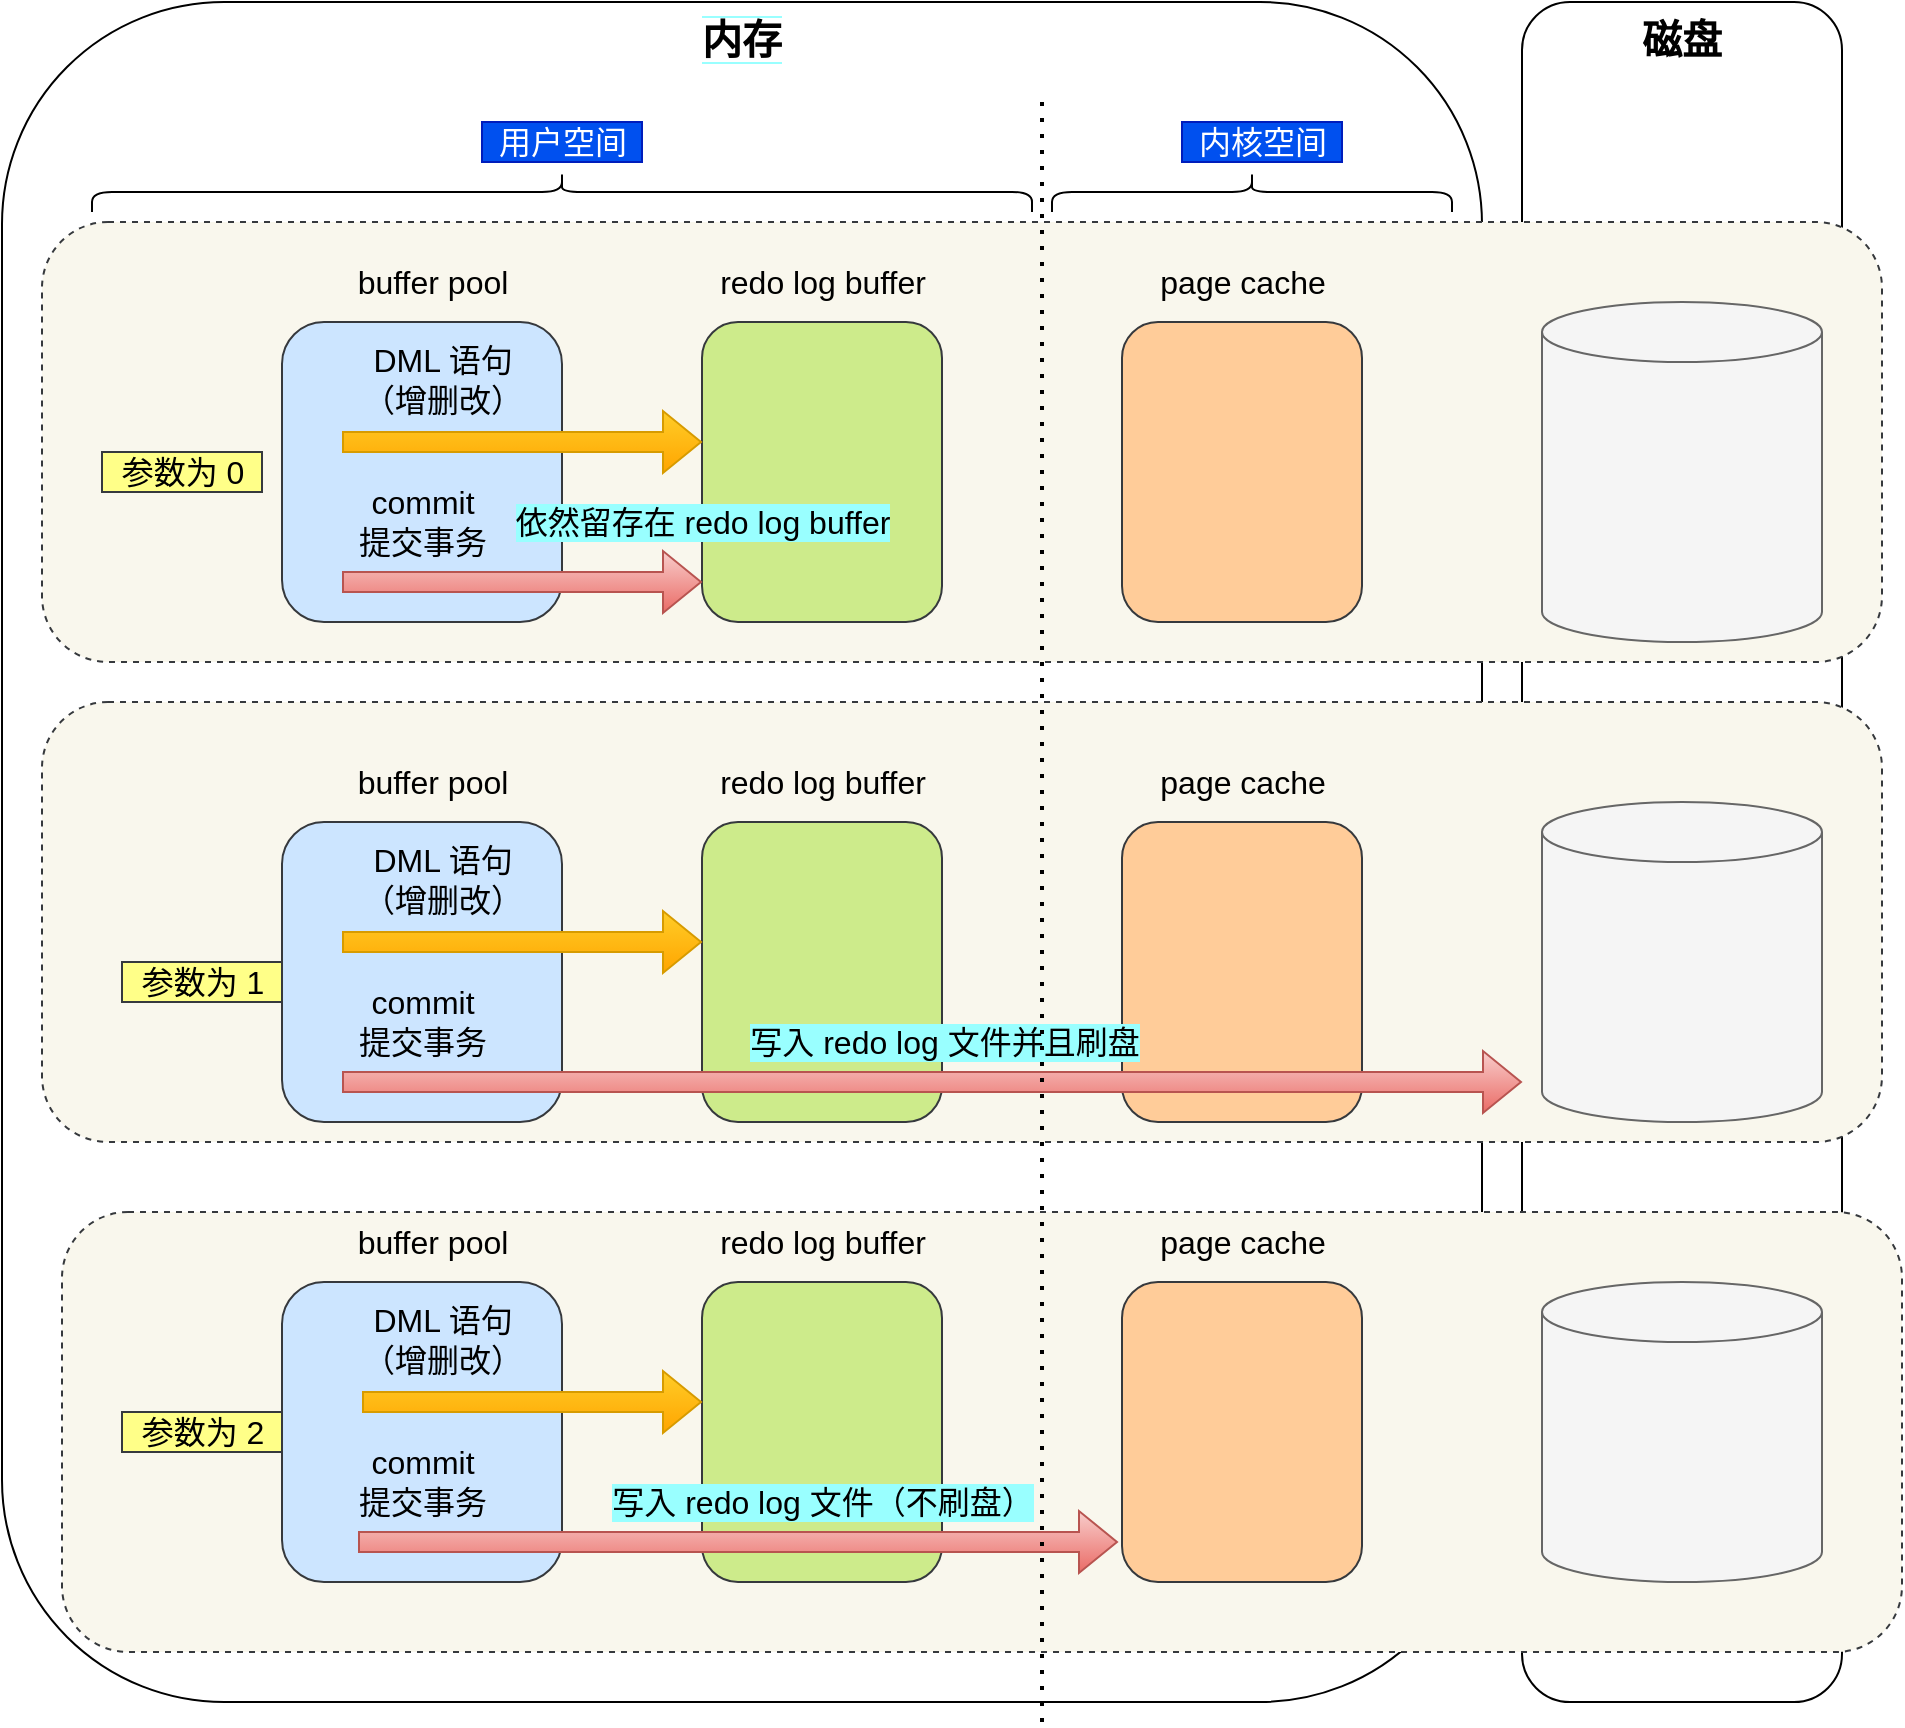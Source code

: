 <mxfile version="20.0.1" type="github">
  <diagram id="vPrcXZOmzuV0REW5pcch" name="Page-1">
    <mxGraphModel dx="916" dy="1884" grid="1" gridSize="10" guides="1" tooltips="1" connect="1" arrows="1" fold="1" page="1" pageScale="1" pageWidth="827" pageHeight="1169" math="0" shadow="0">
      <root>
        <mxCell id="0" />
        <mxCell id="1" parent="0" />
        <mxCell id="l0K1ojQIf0pkBlHeoTDS-19" value="&lt;font style=&quot;font-size: 20px;&quot;&gt;&lt;b&gt;磁盘&lt;/b&gt;&lt;/font&gt;" style="rounded=1;whiteSpace=wrap;html=1;fontSize=16;verticalAlign=top;" vertex="1" parent="1">
          <mxGeometry x="780" y="-10" width="160" height="850" as="geometry" />
        </mxCell>
        <mxCell id="l0K1ojQIf0pkBlHeoTDS-73" value="&lt;font style=&quot;font-size: 20px;&quot; color=&quot;#000000&quot;&gt;&lt;b style=&quot;background-color: rgb(255, 255, 255);&quot;&gt;内存&lt;/b&gt;&lt;/font&gt;" style="rounded=1;whiteSpace=wrap;html=1;labelBackgroundColor=#99FFFF;fontSize=16;fontColor=#99FFFF;strokeColor=default;fillColor=default;verticalAlign=top;" vertex="1" parent="1">
          <mxGeometry x="20" y="-10" width="740" height="850" as="geometry" />
        </mxCell>
        <mxCell id="l0K1ojQIf0pkBlHeoTDS-66" value="" style="rounded=1;whiteSpace=wrap;html=1;labelBackgroundColor=#99FFFF;fontSize=16;dashed=1;fillColor=#f9f7ed;strokeColor=#36393d;" vertex="1" parent="1">
          <mxGeometry x="50" y="595" width="920" height="220" as="geometry" />
        </mxCell>
        <mxCell id="l0K1ojQIf0pkBlHeoTDS-65" value="" style="rounded=1;whiteSpace=wrap;html=1;labelBackgroundColor=#99FFFF;fontSize=16;dashed=1;fillColor=#f9f7ed;strokeColor=#36393d;" vertex="1" parent="1">
          <mxGeometry x="40" y="340" width="920" height="220" as="geometry" />
        </mxCell>
        <mxCell id="l0K1ojQIf0pkBlHeoTDS-62" value="" style="rounded=1;whiteSpace=wrap;html=1;labelBackgroundColor=#99FFFF;fontSize=16;dashed=1;fillColor=#f9f7ed;strokeColor=#36393d;" vertex="1" parent="1">
          <mxGeometry x="40" y="100" width="920" height="220" as="geometry" />
        </mxCell>
        <mxCell id="l0K1ojQIf0pkBlHeoTDS-1" value="" style="rounded=1;whiteSpace=wrap;html=1;fontSize=16;fillColor=#cce5ff;strokeColor=#36393d;" vertex="1" parent="1">
          <mxGeometry x="160" y="150" width="140" height="150" as="geometry" />
        </mxCell>
        <mxCell id="l0K1ojQIf0pkBlHeoTDS-4" value="&lt;span style=&quot;&quot;&gt;redo log buffer&lt;/span&gt;" style="text;html=1;align=center;verticalAlign=middle;resizable=0;points=[];autosize=1;strokeColor=none;fillColor=none;fontSize=16;" vertex="1" parent="1">
          <mxGeometry x="370" y="120" width="120" height="20" as="geometry" />
        </mxCell>
        <mxCell id="l0K1ojQIf0pkBlHeoTDS-5" value="buffer pool" style="text;html=1;align=center;verticalAlign=middle;resizable=0;points=[];autosize=1;strokeColor=none;fillColor=none;fontSize=16;" vertex="1" parent="1">
          <mxGeometry x="190" y="120" width="90" height="20" as="geometry" />
        </mxCell>
        <mxCell id="l0K1ojQIf0pkBlHeoTDS-6" value="" style="rounded=1;whiteSpace=wrap;html=1;fontSize=16;fillColor=#cdeb8b;strokeColor=#36393d;" vertex="1" parent="1">
          <mxGeometry x="370" y="150" width="120" height="150" as="geometry" />
        </mxCell>
        <mxCell id="l0K1ojQIf0pkBlHeoTDS-8" value="DML 语句&lt;br&gt;（增删改）" style="text;html=1;align=center;verticalAlign=middle;resizable=0;points=[];autosize=1;strokeColor=none;fillColor=none;fontSize=16;" vertex="1" parent="1">
          <mxGeometry x="190" y="159" width="100" height="40" as="geometry" />
        </mxCell>
        <mxCell id="l0K1ojQIf0pkBlHeoTDS-9" value="" style="shape=flexArrow;endArrow=classic;html=1;rounded=0;fontSize=16;fillColor=#f8cecc;gradientColor=#ea6b66;strokeColor=#b85450;" edge="1" parent="1">
          <mxGeometry width="50" height="50" relative="1" as="geometry">
            <mxPoint x="190" y="280" as="sourcePoint" />
            <mxPoint x="370" y="280" as="targetPoint" />
          </mxGeometry>
        </mxCell>
        <mxCell id="l0K1ojQIf0pkBlHeoTDS-10" value="commit&lt;br&gt;提交事务" style="text;html=1;align=center;verticalAlign=middle;resizable=0;points=[];autosize=1;strokeColor=none;fillColor=none;fontSize=16;" vertex="1" parent="1">
          <mxGeometry x="190" y="230" width="80" height="40" as="geometry" />
        </mxCell>
        <mxCell id="l0K1ojQIf0pkBlHeoTDS-17" value="" style="shape=cylinder3;whiteSpace=wrap;html=1;boundedLbl=1;backgroundOutline=1;size=15;fontSize=16;fillColor=#f5f5f5;fontColor=#333333;strokeColor=#666666;" vertex="1" parent="1">
          <mxGeometry x="790" y="140" width="140" height="170" as="geometry" />
        </mxCell>
        <mxCell id="l0K1ojQIf0pkBlHeoTDS-18" value="" style="shape=cylinder3;whiteSpace=wrap;html=1;boundedLbl=1;backgroundOutline=1;size=15;fontSize=16;fillColor=#f5f5f5;fontColor=#333333;strokeColor=#666666;" vertex="1" parent="1">
          <mxGeometry x="790" y="390" width="140" height="160" as="geometry" />
        </mxCell>
        <mxCell id="l0K1ojQIf0pkBlHeoTDS-21" value="" style="shape=cylinder3;whiteSpace=wrap;html=1;boundedLbl=1;backgroundOutline=1;size=15;fontSize=16;fillColor=#f5f5f5;fontColor=#333333;strokeColor=#666666;" vertex="1" parent="1">
          <mxGeometry x="790" y="630" width="140" height="150" as="geometry" />
        </mxCell>
        <mxCell id="l0K1ojQIf0pkBlHeoTDS-27" value="" style="rounded=1;whiteSpace=wrap;html=1;fontSize=16;fillColor=#ffcc99;strokeColor=#36393d;" vertex="1" parent="1">
          <mxGeometry x="580" y="150" width="120" height="150" as="geometry" />
        </mxCell>
        <mxCell id="l0K1ojQIf0pkBlHeoTDS-28" value="page cache" style="text;html=1;align=center;verticalAlign=middle;resizable=0;points=[];autosize=1;strokeColor=none;fillColor=none;fontSize=16;" vertex="1" parent="1">
          <mxGeometry x="590" y="120" width="100" height="20" as="geometry" />
        </mxCell>
        <mxCell id="l0K1ojQIf0pkBlHeoTDS-29" value="" style="rounded=1;whiteSpace=wrap;html=1;fontSize=16;fillColor=#cce5ff;strokeColor=#36393d;" vertex="1" parent="1">
          <mxGeometry x="160" y="400" width="140" height="150" as="geometry" />
        </mxCell>
        <mxCell id="l0K1ojQIf0pkBlHeoTDS-30" value="&lt;span style=&quot;&quot;&gt;redo log buffer&lt;/span&gt;" style="text;html=1;align=center;verticalAlign=middle;resizable=0;points=[];autosize=1;strokeColor=none;fillColor=none;fontSize=16;" vertex="1" parent="1">
          <mxGeometry x="370" y="370" width="120" height="20" as="geometry" />
        </mxCell>
        <mxCell id="l0K1ojQIf0pkBlHeoTDS-31" value="buffer pool" style="text;html=1;align=center;verticalAlign=middle;resizable=0;points=[];autosize=1;strokeColor=none;fillColor=none;fontSize=16;" vertex="1" parent="1">
          <mxGeometry x="190" y="370" width="90" height="20" as="geometry" />
        </mxCell>
        <mxCell id="l0K1ojQIf0pkBlHeoTDS-32" value="" style="rounded=1;whiteSpace=wrap;html=1;fontSize=16;fillColor=#cdeb8b;strokeColor=#36393d;" vertex="1" parent="1">
          <mxGeometry x="370" y="400" width="120" height="150" as="geometry" />
        </mxCell>
        <mxCell id="l0K1ojQIf0pkBlHeoTDS-34" value="DML 语句&lt;br&gt;（增删改）" style="text;html=1;align=center;verticalAlign=middle;resizable=0;points=[];autosize=1;strokeColor=none;fillColor=none;fontSize=16;" vertex="1" parent="1">
          <mxGeometry x="190" y="409" width="100" height="40" as="geometry" />
        </mxCell>
        <mxCell id="l0K1ojQIf0pkBlHeoTDS-36" value="commit&lt;br&gt;提交事务" style="text;html=1;align=center;verticalAlign=middle;resizable=0;points=[];autosize=1;strokeColor=none;fillColor=none;fontSize=16;" vertex="1" parent="1">
          <mxGeometry x="190" y="480" width="80" height="40" as="geometry" />
        </mxCell>
        <mxCell id="l0K1ojQIf0pkBlHeoTDS-37" value="" style="rounded=1;whiteSpace=wrap;html=1;fontSize=16;fillColor=#ffcc99;strokeColor=#36393d;" vertex="1" parent="1">
          <mxGeometry x="580" y="400" width="120" height="150" as="geometry" />
        </mxCell>
        <mxCell id="l0K1ojQIf0pkBlHeoTDS-38" value="page cache" style="text;html=1;align=center;verticalAlign=middle;resizable=0;points=[];autosize=1;strokeColor=none;fillColor=none;fontSize=16;" vertex="1" parent="1">
          <mxGeometry x="590" y="370" width="100" height="20" as="geometry" />
        </mxCell>
        <mxCell id="l0K1ojQIf0pkBlHeoTDS-39" value="" style="rounded=1;whiteSpace=wrap;html=1;fontSize=16;fillColor=#cce5ff;strokeColor=#36393d;" vertex="1" parent="1">
          <mxGeometry x="160" y="630" width="140" height="150" as="geometry" />
        </mxCell>
        <mxCell id="l0K1ojQIf0pkBlHeoTDS-40" value="&lt;span style=&quot;&quot;&gt;redo log buffer&lt;/span&gt;" style="text;html=1;align=center;verticalAlign=middle;resizable=0;points=[];autosize=1;strokeColor=none;fillColor=none;fontSize=16;" vertex="1" parent="1">
          <mxGeometry x="370" y="600" width="120" height="20" as="geometry" />
        </mxCell>
        <mxCell id="l0K1ojQIf0pkBlHeoTDS-41" value="buffer pool" style="text;html=1;align=center;verticalAlign=middle;resizable=0;points=[];autosize=1;strokeColor=none;fillColor=none;fontSize=16;" vertex="1" parent="1">
          <mxGeometry x="190" y="600" width="90" height="20" as="geometry" />
        </mxCell>
        <mxCell id="l0K1ojQIf0pkBlHeoTDS-42" value="" style="rounded=1;whiteSpace=wrap;html=1;fontSize=16;fillColor=#cdeb8b;strokeColor=#36393d;" vertex="1" parent="1">
          <mxGeometry x="370" y="630" width="120" height="150" as="geometry" />
        </mxCell>
        <mxCell id="l0K1ojQIf0pkBlHeoTDS-44" value="DML 语句&lt;br&gt;（增删改）" style="text;html=1;align=center;verticalAlign=middle;resizable=0;points=[];autosize=1;strokeColor=none;fillColor=none;fontSize=16;" vertex="1" parent="1">
          <mxGeometry x="190" y="639" width="100" height="40" as="geometry" />
        </mxCell>
        <mxCell id="l0K1ojQIf0pkBlHeoTDS-45" value="" style="shape=flexArrow;endArrow=classic;html=1;rounded=0;fontSize=16;fillColor=#f8cecc;gradientColor=#ea6b66;strokeColor=#b85450;labelBackgroundColor=#99FFFF;" edge="1" parent="1">
          <mxGeometry width="50" height="50" relative="1" as="geometry">
            <mxPoint x="198" y="760" as="sourcePoint" />
            <mxPoint x="578" y="760" as="targetPoint" />
          </mxGeometry>
        </mxCell>
        <mxCell id="l0K1ojQIf0pkBlHeoTDS-58" value="写入 redo log 文件（不刷盘）" style="edgeLabel;html=1;align=center;verticalAlign=middle;resizable=0;points=[];fontSize=16;labelBackgroundColor=#99FFFF;" vertex="1" connectable="0" parent="l0K1ojQIf0pkBlHeoTDS-45">
          <mxGeometry x="-0.237" y="-3" relative="1" as="geometry">
            <mxPoint x="87" y="-23" as="offset" />
          </mxGeometry>
        </mxCell>
        <mxCell id="l0K1ojQIf0pkBlHeoTDS-46" value="commit&lt;br&gt;提交事务" style="text;html=1;align=center;verticalAlign=middle;resizable=0;points=[];autosize=1;strokeColor=none;fillColor=none;fontSize=16;" vertex="1" parent="1">
          <mxGeometry x="190" y="710" width="80" height="40" as="geometry" />
        </mxCell>
        <mxCell id="l0K1ojQIf0pkBlHeoTDS-47" value="" style="rounded=1;whiteSpace=wrap;html=1;fontSize=16;fillColor=#ffcc99;strokeColor=#36393d;" vertex="1" parent="1">
          <mxGeometry x="580" y="630" width="120" height="150" as="geometry" />
        </mxCell>
        <mxCell id="l0K1ojQIf0pkBlHeoTDS-48" value="page cache" style="text;html=1;align=center;verticalAlign=middle;resizable=0;points=[];autosize=1;strokeColor=none;fillColor=none;fontSize=16;" vertex="1" parent="1">
          <mxGeometry x="590" y="600" width="100" height="20" as="geometry" />
        </mxCell>
        <mxCell id="l0K1ojQIf0pkBlHeoTDS-50" value="" style="shape=flexArrow;endArrow=classic;html=1;rounded=0;fontSize=16;fillColor=#ffcd28;gradientColor=#ffa500;strokeColor=#d79b00;" edge="1" parent="1">
          <mxGeometry width="50" height="50" relative="1" as="geometry">
            <mxPoint x="190" y="210" as="sourcePoint" />
            <mxPoint x="370" y="210" as="targetPoint" />
          </mxGeometry>
        </mxCell>
        <mxCell id="l0K1ojQIf0pkBlHeoTDS-51" value="" style="shape=flexArrow;endArrow=classic;html=1;rounded=0;fontSize=16;fillColor=#ffcd28;gradientColor=#ffa500;strokeColor=#d79b00;" edge="1" parent="1">
          <mxGeometry width="50" height="50" relative="1" as="geometry">
            <mxPoint x="190" y="460" as="sourcePoint" />
            <mxPoint x="370" y="460" as="targetPoint" />
          </mxGeometry>
        </mxCell>
        <mxCell id="l0K1ojQIf0pkBlHeoTDS-35" value="" style="shape=flexArrow;endArrow=classic;html=1;rounded=0;fontSize=16;fillColor=#f8cecc;gradientColor=#ea6b66;strokeColor=#b85450;" edge="1" parent="1">
          <mxGeometry width="50" height="50" relative="1" as="geometry">
            <mxPoint x="190" y="530" as="sourcePoint" />
            <mxPoint x="780" y="530" as="targetPoint" />
          </mxGeometry>
        </mxCell>
        <mxCell id="l0K1ojQIf0pkBlHeoTDS-59" value="&lt;span style=&quot;&quot;&gt;写入 redo log 文件并且刷盘&lt;/span&gt;" style="edgeLabel;html=1;align=center;verticalAlign=middle;resizable=0;points=[];fontSize=16;labelBackgroundColor=#99FFFF;" vertex="1" connectable="0" parent="l0K1ojQIf0pkBlHeoTDS-35">
          <mxGeometry x="-0.036" y="3" relative="1" as="geometry">
            <mxPoint x="16" y="-17" as="offset" />
          </mxGeometry>
        </mxCell>
        <mxCell id="l0K1ojQIf0pkBlHeoTDS-52" value="" style="shape=flexArrow;endArrow=classic;html=1;rounded=0;fontSize=16;fillColor=#ffcd28;gradientColor=#ffa500;strokeColor=#d79b00;" edge="1" parent="1">
          <mxGeometry width="50" height="50" relative="1" as="geometry">
            <mxPoint x="200" y="690" as="sourcePoint" />
            <mxPoint x="370" y="690" as="targetPoint" />
          </mxGeometry>
        </mxCell>
        <mxCell id="l0K1ojQIf0pkBlHeoTDS-53" value="参数为 0" style="text;html=1;align=center;verticalAlign=middle;resizable=0;points=[];autosize=1;strokeColor=#36393d;fillColor=#ffff88;fontSize=16;" vertex="1" parent="1">
          <mxGeometry x="70" y="215" width="80" height="20" as="geometry" />
        </mxCell>
        <mxCell id="l0K1ojQIf0pkBlHeoTDS-54" value="参数为 1" style="text;html=1;align=center;verticalAlign=middle;resizable=0;points=[];autosize=1;strokeColor=#36393d;fillColor=#ffff88;fontSize=16;" vertex="1" parent="1">
          <mxGeometry x="80" y="470" width="80" height="20" as="geometry" />
        </mxCell>
        <mxCell id="l0K1ojQIf0pkBlHeoTDS-56" value="参数为 2" style="text;html=1;align=center;verticalAlign=middle;resizable=0;points=[];autosize=1;strokeColor=#36393d;fillColor=#ffff88;fontSize=16;" vertex="1" parent="1">
          <mxGeometry x="80" y="695" width="80" height="20" as="geometry" />
        </mxCell>
        <mxCell id="l0K1ojQIf0pkBlHeoTDS-61" value="&lt;span style=&quot;&quot;&gt;依然留存在 redo log buffer&lt;/span&gt;" style="edgeLabel;html=1;align=center;verticalAlign=middle;resizable=0;points=[];fontSize=16;labelBackgroundColor=#99FFFF;" vertex="1" connectable="0" parent="1">
          <mxGeometry x="369.995" y="250.0" as="geometry" />
        </mxCell>
        <mxCell id="l0K1ojQIf0pkBlHeoTDS-67" value="" style="endArrow=none;dashed=1;html=1;dashPattern=1 3;strokeWidth=2;rounded=0;labelBackgroundColor=#99FFFF;fontSize=16;fontColor=#99FFFF;" edge="1" parent="1">
          <mxGeometry width="50" height="50" relative="1" as="geometry">
            <mxPoint x="540" y="850" as="sourcePoint" />
            <mxPoint x="540" y="40" as="targetPoint" />
          </mxGeometry>
        </mxCell>
        <mxCell id="l0K1ojQIf0pkBlHeoTDS-69" value="" style="shape=curlyBracket;whiteSpace=wrap;html=1;rounded=1;flipH=1;labelBackgroundColor=#99FFFF;fontSize=16;fontColor=#99FFFF;rotation=-90;strokeColor=default;fillColor=default;" vertex="1" parent="1">
          <mxGeometry x="290" y="-150" width="20" height="470" as="geometry" />
        </mxCell>
        <mxCell id="l0K1ojQIf0pkBlHeoTDS-70" value="用户空间" style="text;html=1;align=center;verticalAlign=middle;resizable=0;points=[];autosize=1;strokeColor=#001DBC;fillColor=#0050ef;fontSize=16;fontColor=#ffffff;" vertex="1" parent="1">
          <mxGeometry x="260" y="50" width="80" height="20" as="geometry" />
        </mxCell>
        <mxCell id="l0K1ojQIf0pkBlHeoTDS-71" value="" style="shape=curlyBracket;whiteSpace=wrap;html=1;rounded=1;flipH=1;labelBackgroundColor=#99FFFF;fontSize=16;fontColor=#99FFFF;rotation=-90;strokeColor=default;fillColor=default;" vertex="1" parent="1">
          <mxGeometry x="635" y="-15" width="20" height="200" as="geometry" />
        </mxCell>
        <mxCell id="l0K1ojQIf0pkBlHeoTDS-72" value="内核空间" style="text;html=1;align=center;verticalAlign=middle;resizable=0;points=[];autosize=1;strokeColor=#001DBC;fillColor=#0050ef;fontSize=16;fontColor=#ffffff;" vertex="1" parent="1">
          <mxGeometry x="610" y="50" width="80" height="20" as="geometry" />
        </mxCell>
      </root>
    </mxGraphModel>
  </diagram>
</mxfile>
